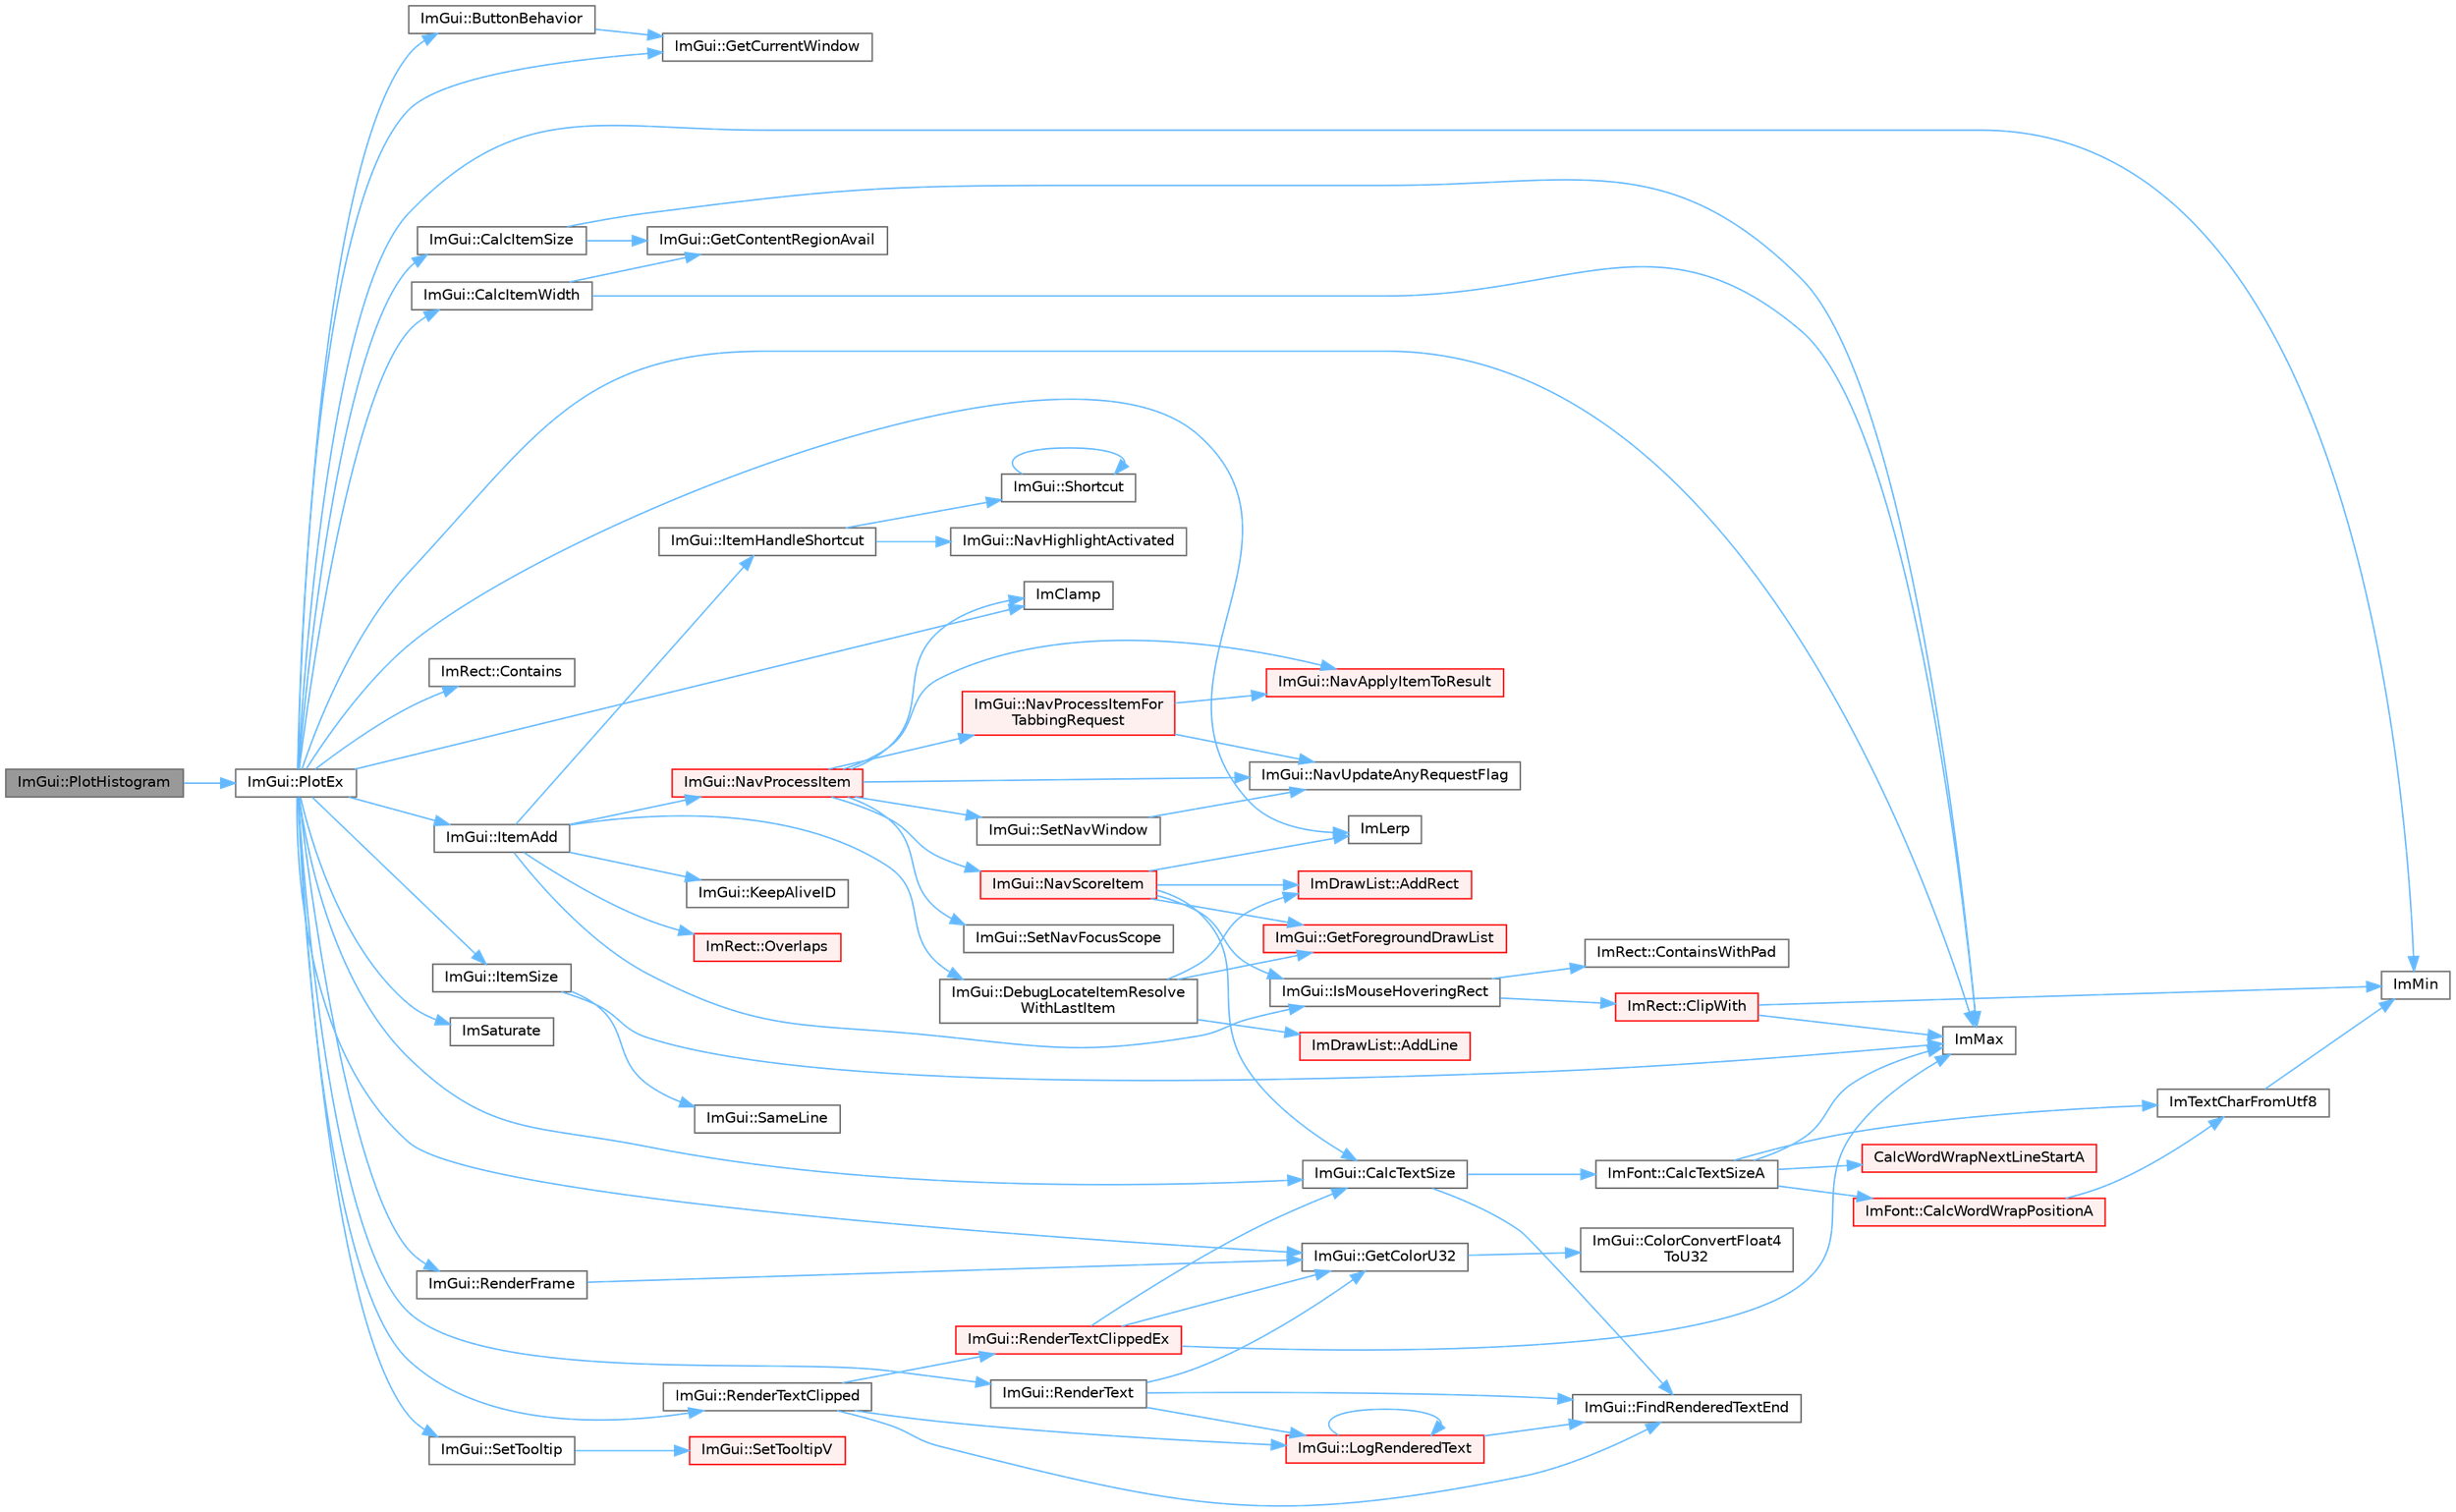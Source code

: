 digraph "ImGui::PlotHistogram"
{
 // LATEX_PDF_SIZE
  bgcolor="transparent";
  edge [fontname=Helvetica,fontsize=10,labelfontname=Helvetica,labelfontsize=10];
  node [fontname=Helvetica,fontsize=10,shape=box,height=0.2,width=0.4];
  rankdir="LR";
  Node1 [id="Node000001",label="ImGui::PlotHistogram",height=0.2,width=0.4,color="gray40", fillcolor="grey60", style="filled", fontcolor="black",tooltip=" "];
  Node1 -> Node2 [id="edge80_Node000001_Node000002",color="steelblue1",style="solid",tooltip=" "];
  Node2 [id="Node000002",label="ImGui::PlotEx",height=0.2,width=0.4,color="grey40", fillcolor="white", style="filled",URL="$namespace_im_gui.html#afb3147b9a00e396e0b11a1bfe24b8f42",tooltip=" "];
  Node2 -> Node3 [id="edge81_Node000002_Node000003",color="steelblue1",style="solid",tooltip=" "];
  Node3 [id="Node000003",label="ImGui::ButtonBehavior",height=0.2,width=0.4,color="grey40", fillcolor="white", style="filled",URL="$namespace_im_gui.html#a65a4f18b1bc8ce0f351687922089f374",tooltip=" "];
  Node3 -> Node4 [id="edge82_Node000003_Node000004",color="steelblue1",style="solid",tooltip=" "];
  Node4 [id="Node000004",label="ImGui::GetCurrentWindow",height=0.2,width=0.4,color="grey40", fillcolor="white", style="filled",URL="$namespace_im_gui.html#ac452417b5004ca16a814a72cff153526",tooltip=" "];
  Node2 -> Node5 [id="edge83_Node000002_Node000005",color="steelblue1",style="solid",tooltip=" "];
  Node5 [id="Node000005",label="ImGui::CalcItemSize",height=0.2,width=0.4,color="grey40", fillcolor="white", style="filled",URL="$namespace_im_gui.html#acaef0497f7982dd98bf215e50129cd9b",tooltip=" "];
  Node5 -> Node6 [id="edge84_Node000005_Node000006",color="steelblue1",style="solid",tooltip=" "];
  Node6 [id="Node000006",label="ImGui::GetContentRegionAvail",height=0.2,width=0.4,color="grey40", fillcolor="white", style="filled",URL="$namespace_im_gui.html#a410c8e19b2fea8b52746ca11b3930301",tooltip=" "];
  Node5 -> Node7 [id="edge85_Node000005_Node000007",color="steelblue1",style="solid",tooltip=" "];
  Node7 [id="Node000007",label="ImMax",height=0.2,width=0.4,color="grey40", fillcolor="white", style="filled",URL="$imgui__internal_8h.html#a7667efd95147d0422f140917c71a9226",tooltip=" "];
  Node2 -> Node8 [id="edge86_Node000002_Node000008",color="steelblue1",style="solid",tooltip=" "];
  Node8 [id="Node000008",label="ImGui::CalcItemWidth",height=0.2,width=0.4,color="grey40", fillcolor="white", style="filled",URL="$namespace_im_gui.html#ab3b3ba92ebd8bca4a552dd93321a1994",tooltip=" "];
  Node8 -> Node6 [id="edge87_Node000008_Node000006",color="steelblue1",style="solid",tooltip=" "];
  Node8 -> Node7 [id="edge88_Node000008_Node000007",color="steelblue1",style="solid",tooltip=" "];
  Node2 -> Node9 [id="edge89_Node000002_Node000009",color="steelblue1",style="solid",tooltip=" "];
  Node9 [id="Node000009",label="ImGui::CalcTextSize",height=0.2,width=0.4,color="grey40", fillcolor="white", style="filled",URL="$namespace_im_gui.html#a848b9db6cc4a186751c0ecebcaadc33b",tooltip=" "];
  Node9 -> Node10 [id="edge90_Node000009_Node000010",color="steelblue1",style="solid",tooltip=" "];
  Node10 [id="Node000010",label="ImFont::CalcTextSizeA",height=0.2,width=0.4,color="grey40", fillcolor="white", style="filled",URL="$struct_im_font.html#a418146c00c3dee351a411b952cce5175",tooltip=" "];
  Node10 -> Node11 [id="edge91_Node000010_Node000011",color="steelblue1",style="solid",tooltip=" "];
  Node11 [id="Node000011",label="CalcWordWrapNextLineStartA",height=0.2,width=0.4,color="red", fillcolor="#FFF0F0", style="filled",URL="$imgui__draw_8cpp.html#a9feb6cd3fa078effc2e7953a37426eb9",tooltip=" "];
  Node10 -> Node13 [id="edge92_Node000010_Node000013",color="steelblue1",style="solid",tooltip=" "];
  Node13 [id="Node000013",label="ImFont::CalcWordWrapPositionA",height=0.2,width=0.4,color="red", fillcolor="#FFF0F0", style="filled",URL="$struct_im_font.html#a52c13554b8b4b4570451b8d4843c6f30",tooltip=" "];
  Node13 -> Node15 [id="edge93_Node000013_Node000015",color="steelblue1",style="solid",tooltip=" "];
  Node15 [id="Node000015",label="ImTextCharFromUtf8",height=0.2,width=0.4,color="grey40", fillcolor="white", style="filled",URL="$imgui_8cpp.html#abee86973b9888938f748a7850c2c0ff3",tooltip=" "];
  Node15 -> Node16 [id="edge94_Node000015_Node000016",color="steelblue1",style="solid",tooltip=" "];
  Node16 [id="Node000016",label="ImMin",height=0.2,width=0.4,color="grey40", fillcolor="white", style="filled",URL="$imgui__internal_8h.html#a7f9d7828066a9d61b5630adcdf4655d3",tooltip=" "];
  Node10 -> Node7 [id="edge95_Node000010_Node000007",color="steelblue1",style="solid",tooltip=" "];
  Node10 -> Node15 [id="edge96_Node000010_Node000015",color="steelblue1",style="solid",tooltip=" "];
  Node9 -> Node17 [id="edge97_Node000009_Node000017",color="steelblue1",style="solid",tooltip=" "];
  Node17 [id="Node000017",label="ImGui::FindRenderedTextEnd",height=0.2,width=0.4,color="grey40", fillcolor="white", style="filled",URL="$namespace_im_gui.html#a7671e1dbc803a31b06081b52a771d83f",tooltip=" "];
  Node2 -> Node18 [id="edge98_Node000002_Node000018",color="steelblue1",style="solid",tooltip=" "];
  Node18 [id="Node000018",label="ImRect::Contains",height=0.2,width=0.4,color="grey40", fillcolor="white", style="filled",URL="$struct_im_rect.html#ac583156fd0e9306181fff5d120b262ea",tooltip=" "];
  Node2 -> Node19 [id="edge99_Node000002_Node000019",color="steelblue1",style="solid",tooltip=" "];
  Node19 [id="Node000019",label="ImGui::GetColorU32",height=0.2,width=0.4,color="grey40", fillcolor="white", style="filled",URL="$namespace_im_gui.html#a0de2d9bd347d9866511eb8d014e62556",tooltip=" "];
  Node19 -> Node20 [id="edge100_Node000019_Node000020",color="steelblue1",style="solid",tooltip=" "];
  Node20 [id="Node000020",label="ImGui::ColorConvertFloat4\lToU32",height=0.2,width=0.4,color="grey40", fillcolor="white", style="filled",URL="$namespace_im_gui.html#abe2691de0b1a71c774ab24cc91564a94",tooltip=" "];
  Node2 -> Node4 [id="edge101_Node000002_Node000004",color="steelblue1",style="solid",tooltip=" "];
  Node2 -> Node21 [id="edge102_Node000002_Node000021",color="steelblue1",style="solid",tooltip=" "];
  Node21 [id="Node000021",label="ImClamp",height=0.2,width=0.4,color="grey40", fillcolor="white", style="filled",URL="$imgui__internal_8h.html#a6e61ede308bfd68c7434e17905a29fc8",tooltip=" "];
  Node2 -> Node22 [id="edge103_Node000002_Node000022",color="steelblue1",style="solid",tooltip=" "];
  Node22 [id="Node000022",label="ImLerp",height=0.2,width=0.4,color="grey40", fillcolor="white", style="filled",URL="$imgui__internal_8h.html#a1d7813429922346e44eebd82d13f777c",tooltip=" "];
  Node2 -> Node7 [id="edge104_Node000002_Node000007",color="steelblue1",style="solid",tooltip=" "];
  Node2 -> Node16 [id="edge105_Node000002_Node000016",color="steelblue1",style="solid",tooltip=" "];
  Node2 -> Node23 [id="edge106_Node000002_Node000023",color="steelblue1",style="solid",tooltip=" "];
  Node23 [id="Node000023",label="ImSaturate",height=0.2,width=0.4,color="grey40", fillcolor="white", style="filled",URL="$imgui__internal_8h.html#acab424daf09fa4cb151b56403d8afcae",tooltip=" "];
  Node2 -> Node24 [id="edge107_Node000002_Node000024",color="steelblue1",style="solid",tooltip=" "];
  Node24 [id="Node000024",label="ImGui::ItemAdd",height=0.2,width=0.4,color="grey40", fillcolor="white", style="filled",URL="$namespace_im_gui.html#a0c2ccafc8d403c02a6590ac21157b9ac",tooltip=" "];
  Node24 -> Node25 [id="edge108_Node000024_Node000025",color="steelblue1",style="solid",tooltip=" "];
  Node25 [id="Node000025",label="ImGui::DebugLocateItemResolve\lWithLastItem",height=0.2,width=0.4,color="grey40", fillcolor="white", style="filled",URL="$namespace_im_gui.html#ae8ab0d7dfc90af8e82db3ed9e7829219",tooltip=" "];
  Node25 -> Node26 [id="edge109_Node000025_Node000026",color="steelblue1",style="solid",tooltip=" "];
  Node26 [id="Node000026",label="ImDrawList::AddLine",height=0.2,width=0.4,color="red", fillcolor="#FFF0F0", style="filled",URL="$struct_im_draw_list.html#aa21e5a1c6e00239581f97d344fc0db61",tooltip=" "];
  Node25 -> Node33 [id="edge110_Node000025_Node000033",color="steelblue1",style="solid",tooltip=" "];
  Node33 [id="Node000033",label="ImDrawList::AddRect",height=0.2,width=0.4,color="red", fillcolor="#FFF0F0", style="filled",URL="$struct_im_draw_list.html#ad96f10a3e954fe0c5b7c96d4e205af7b",tooltip=" "];
  Node25 -> Node40 [id="edge111_Node000025_Node000040",color="steelblue1",style="solid",tooltip=" "];
  Node40 [id="Node000040",label="ImGui::GetForegroundDrawList",height=0.2,width=0.4,color="red", fillcolor="#FFF0F0", style="filled",URL="$namespace_im_gui.html#a77e1a981b472415e6613a2bd0966d817",tooltip=" "];
  Node24 -> Node47 [id="edge112_Node000024_Node000047",color="steelblue1",style="solid",tooltip=" "];
  Node47 [id="Node000047",label="ImGui::IsMouseHoveringRect",height=0.2,width=0.4,color="grey40", fillcolor="white", style="filled",URL="$namespace_im_gui.html#ae0b8ea0e06c457316d6aed6c5b2a1c25",tooltip=" "];
  Node47 -> Node48 [id="edge113_Node000047_Node000048",color="steelblue1",style="solid",tooltip=" "];
  Node48 [id="Node000048",label="ImRect::ClipWith",height=0.2,width=0.4,color="red", fillcolor="#FFF0F0", style="filled",URL="$struct_im_rect.html#ac02d5cf6ce0358aea9ed9df43d368f3f",tooltip=" "];
  Node48 -> Node7 [id="edge114_Node000048_Node000007",color="steelblue1",style="solid",tooltip=" "];
  Node48 -> Node16 [id="edge115_Node000048_Node000016",color="steelblue1",style="solid",tooltip=" "];
  Node47 -> Node50 [id="edge116_Node000047_Node000050",color="steelblue1",style="solid",tooltip=" "];
  Node50 [id="Node000050",label="ImRect::ContainsWithPad",height=0.2,width=0.4,color="grey40", fillcolor="white", style="filled",URL="$struct_im_rect.html#a8dbab244f4e5b786faa9684eb85110fc",tooltip=" "];
  Node24 -> Node51 [id="edge117_Node000024_Node000051",color="steelblue1",style="solid",tooltip=" "];
  Node51 [id="Node000051",label="ImGui::ItemHandleShortcut",height=0.2,width=0.4,color="grey40", fillcolor="white", style="filled",URL="$namespace_im_gui.html#a338deb537666a886cf3ece08c07e9fa9",tooltip=" "];
  Node51 -> Node52 [id="edge118_Node000051_Node000052",color="steelblue1",style="solid",tooltip=" "];
  Node52 [id="Node000052",label="ImGui::NavHighlightActivated",height=0.2,width=0.4,color="grey40", fillcolor="white", style="filled",URL="$namespace_im_gui.html#a3ea169ace83f149ae2b8c1a6d0f6d457",tooltip=" "];
  Node51 -> Node53 [id="edge119_Node000051_Node000053",color="steelblue1",style="solid",tooltip=" "];
  Node53 [id="Node000053",label="ImGui::Shortcut",height=0.2,width=0.4,color="grey40", fillcolor="white", style="filled",URL="$namespace_im_gui.html#a5a7ca2346e4eb2dfe08a396349df7995",tooltip=" "];
  Node53 -> Node53 [id="edge120_Node000053_Node000053",color="steelblue1",style="solid",tooltip=" "];
  Node24 -> Node54 [id="edge121_Node000024_Node000054",color="steelblue1",style="solid",tooltip=" "];
  Node54 [id="Node000054",label="ImGui::KeepAliveID",height=0.2,width=0.4,color="grey40", fillcolor="white", style="filled",URL="$namespace_im_gui.html#a85a245c78a9f7c351636bdad6e60c488",tooltip=" "];
  Node24 -> Node55 [id="edge122_Node000024_Node000055",color="steelblue1",style="solid",tooltip=" "];
  Node55 [id="Node000055",label="ImGui::NavProcessItem",height=0.2,width=0.4,color="red", fillcolor="#FFF0F0", style="filled",URL="$namespace_im_gui.html#aa217c2f0448788f3c064bf828a8f9d8f",tooltip=" "];
  Node55 -> Node21 [id="edge123_Node000055_Node000021",color="steelblue1",style="solid",tooltip=" "];
  Node55 -> Node56 [id="edge124_Node000055_Node000056",color="steelblue1",style="solid",tooltip=" "];
  Node56 [id="Node000056",label="ImGui::NavApplyItemToResult",height=0.2,width=0.4,color="red", fillcolor="#FFF0F0", style="filled",URL="$namespace_im_gui.html#afc3f5b074b158526cfe8531de843aa5f",tooltip=" "];
  Node55 -> Node58 [id="edge125_Node000055_Node000058",color="steelblue1",style="solid",tooltip=" "];
  Node58 [id="Node000058",label="ImGui::NavProcessItemFor\lTabbingRequest",height=0.2,width=0.4,color="red", fillcolor="#FFF0F0", style="filled",URL="$namespace_im_gui.html#a6a225bee464b9da701c6554e3fd2e5ef",tooltip=" "];
  Node58 -> Node56 [id="edge126_Node000058_Node000056",color="steelblue1",style="solid",tooltip=" "];
  Node58 -> Node60 [id="edge127_Node000058_Node000060",color="steelblue1",style="solid",tooltip=" "];
  Node60 [id="Node000060",label="ImGui::NavUpdateAnyRequestFlag",height=0.2,width=0.4,color="grey40", fillcolor="white", style="filled",URL="$namespace_im_gui.html#a2cd868535661cdb5671214662f3c9388",tooltip=" "];
  Node55 -> Node61 [id="edge128_Node000055_Node000061",color="steelblue1",style="solid",tooltip=" "];
  Node61 [id="Node000061",label="ImGui::NavScoreItem",height=0.2,width=0.4,color="red", fillcolor="#FFF0F0", style="filled",URL="$namespace_im_gui.html#a3f63daa35c17837e05d2291af30cbd94",tooltip=" "];
  Node61 -> Node33 [id="edge129_Node000061_Node000033",color="steelblue1",style="solid",tooltip=" "];
  Node61 -> Node9 [id="edge130_Node000061_Node000009",color="steelblue1",style="solid",tooltip=" "];
  Node61 -> Node40 [id="edge131_Node000061_Node000040",color="steelblue1",style="solid",tooltip=" "];
  Node61 -> Node22 [id="edge132_Node000061_Node000022",color="steelblue1",style="solid",tooltip=" "];
  Node61 -> Node47 [id="edge133_Node000061_Node000047",color="steelblue1",style="solid",tooltip=" "];
  Node55 -> Node60 [id="edge134_Node000055_Node000060",color="steelblue1",style="solid",tooltip=" "];
  Node55 -> Node74 [id="edge135_Node000055_Node000074",color="steelblue1",style="solid",tooltip=" "];
  Node74 [id="Node000074",label="ImGui::SetNavFocusScope",height=0.2,width=0.4,color="grey40", fillcolor="white", style="filled",URL="$namespace_im_gui.html#ada2736a9b034b93ba877f46577bc5e8b",tooltip=" "];
  Node55 -> Node75 [id="edge136_Node000055_Node000075",color="steelblue1",style="solid",tooltip=" "];
  Node75 [id="Node000075",label="ImGui::SetNavWindow",height=0.2,width=0.4,color="grey40", fillcolor="white", style="filled",URL="$namespace_im_gui.html#aa422c756f467e650d67b4fb1b74ff5a1",tooltip=" "];
  Node75 -> Node60 [id="edge137_Node000075_Node000060",color="steelblue1",style="solid",tooltip=" "];
  Node24 -> Node76 [id="edge138_Node000024_Node000076",color="steelblue1",style="solid",tooltip=" "];
  Node76 [id="Node000076",label="ImRect::Overlaps",height=0.2,width=0.4,color="red", fillcolor="#FFF0F0", style="filled",URL="$struct_im_rect.html#a0af3bade3781e5e7c6afdf71ccfb0d43",tooltip=" "];
  Node2 -> Node77 [id="edge139_Node000002_Node000077",color="steelblue1",style="solid",tooltip=" "];
  Node77 [id="Node000077",label="ImGui::ItemSize",height=0.2,width=0.4,color="grey40", fillcolor="white", style="filled",URL="$namespace_im_gui.html#a4b5818a652d943ea54e0cec9fb3943d7",tooltip=" "];
  Node77 -> Node7 [id="edge140_Node000077_Node000007",color="steelblue1",style="solid",tooltip=" "];
  Node77 -> Node78 [id="edge141_Node000077_Node000078",color="steelblue1",style="solid",tooltip=" "];
  Node78 [id="Node000078",label="ImGui::SameLine",height=0.2,width=0.4,color="grey40", fillcolor="white", style="filled",URL="$namespace_im_gui.html#addd433eb3aae59119e341e80db474f66",tooltip=" "];
  Node2 -> Node79 [id="edge142_Node000002_Node000079",color="steelblue1",style="solid",tooltip=" "];
  Node79 [id="Node000079",label="ImGui::RenderFrame",height=0.2,width=0.4,color="grey40", fillcolor="white", style="filled",URL="$namespace_im_gui.html#a6eb97ff501764c37df4ffd99ebadeba7",tooltip=" "];
  Node79 -> Node19 [id="edge143_Node000079_Node000019",color="steelblue1",style="solid",tooltip=" "];
  Node2 -> Node80 [id="edge144_Node000002_Node000080",color="steelblue1",style="solid",tooltip=" "];
  Node80 [id="Node000080",label="ImGui::RenderText",height=0.2,width=0.4,color="grey40", fillcolor="white", style="filled",URL="$namespace_im_gui.html#a9971ce57f2a288ac3a12df886c5550d1",tooltip=" "];
  Node80 -> Node17 [id="edge145_Node000080_Node000017",color="steelblue1",style="solid",tooltip=" "];
  Node80 -> Node19 [id="edge146_Node000080_Node000019",color="steelblue1",style="solid",tooltip=" "];
  Node80 -> Node81 [id="edge147_Node000080_Node000081",color="steelblue1",style="solid",tooltip=" "];
  Node81 [id="Node000081",label="ImGui::LogRenderedText",height=0.2,width=0.4,color="red", fillcolor="#FFF0F0", style="filled",URL="$namespace_im_gui.html#a7a0d62e33f2236ec2f789e24ca0fb56f",tooltip=" "];
  Node81 -> Node17 [id="edge148_Node000081_Node000017",color="steelblue1",style="solid",tooltip=" "];
  Node81 -> Node81 [id="edge149_Node000081_Node000081",color="steelblue1",style="solid",tooltip=" "];
  Node2 -> Node86 [id="edge150_Node000002_Node000086",color="steelblue1",style="solid",tooltip=" "];
  Node86 [id="Node000086",label="ImGui::RenderTextClipped",height=0.2,width=0.4,color="grey40", fillcolor="white", style="filled",URL="$namespace_im_gui.html#ab362eafae794c7364a6b96ea06f38eb9",tooltip=" "];
  Node86 -> Node17 [id="edge151_Node000086_Node000017",color="steelblue1",style="solid",tooltip=" "];
  Node86 -> Node81 [id="edge152_Node000086_Node000081",color="steelblue1",style="solid",tooltip=" "];
  Node86 -> Node87 [id="edge153_Node000086_Node000087",color="steelblue1",style="solid",tooltip=" "];
  Node87 [id="Node000087",label="ImGui::RenderTextClippedEx",height=0.2,width=0.4,color="red", fillcolor="#FFF0F0", style="filled",URL="$namespace_im_gui.html#a6ff0aaef091d39b0e2e2f6afeb647b34",tooltip=" "];
  Node87 -> Node9 [id="edge154_Node000087_Node000009",color="steelblue1",style="solid",tooltip=" "];
  Node87 -> Node19 [id="edge155_Node000087_Node000019",color="steelblue1",style="solid",tooltip=" "];
  Node87 -> Node7 [id="edge156_Node000087_Node000007",color="steelblue1",style="solid",tooltip=" "];
  Node2 -> Node88 [id="edge157_Node000002_Node000088",color="steelblue1",style="solid",tooltip=" "];
  Node88 [id="Node000088",label="ImGui::SetTooltip",height=0.2,width=0.4,color="grey40", fillcolor="white", style="filled",URL="$namespace_im_gui.html#a313073fa01b8a9791f241ef93091ce92",tooltip=" "];
  Node88 -> Node89 [id="edge158_Node000088_Node000089",color="steelblue1",style="solid",tooltip=" "];
  Node89 [id="Node000089",label="ImGui::SetTooltipV",height=0.2,width=0.4,color="red", fillcolor="#FFF0F0", style="filled",URL="$namespace_im_gui.html#a3826acf68fc4a12bb66401575f51d6a2",tooltip=" "];
}
